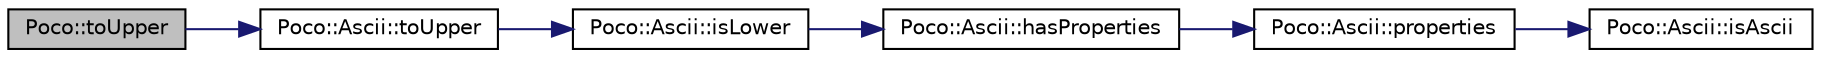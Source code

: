 digraph "Poco::toUpper"
{
 // LATEX_PDF_SIZE
  edge [fontname="Helvetica",fontsize="10",labelfontname="Helvetica",labelfontsize="10"];
  node [fontname="Helvetica",fontsize="10",shape=record];
  rankdir="LR";
  Node1 [label="Poco::toUpper",height=0.2,width=0.4,color="black", fillcolor="grey75", style="filled", fontcolor="black",tooltip="Returns a copy of str containing all upper-case characters."];
  Node1 -> Node2 [color="midnightblue",fontsize="10",style="solid",fontname="Helvetica"];
  Node2 [label="Poco::Ascii::toUpper",height=0.2,width=0.4,color="black", fillcolor="white", style="filled",URL="$classPoco_1_1Ascii.html#a58d5919f06162b7b3a9765f5024b8d1e",tooltip=" "];
  Node2 -> Node3 [color="midnightblue",fontsize="10",style="solid",fontname="Helvetica"];
  Node3 [label="Poco::Ascii::isLower",height=0.2,width=0.4,color="black", fillcolor="white", style="filled",URL="$classPoco_1_1Ascii.html#a74b8f5d63331b3072c5cac8d1fa9cfdf",tooltip="Returns true iff the given character is an alphabetic character."];
  Node3 -> Node4 [color="midnightblue",fontsize="10",style="solid",fontname="Helvetica"];
  Node4 [label="Poco::Ascii::hasProperties",height=0.2,width=0.4,color="black", fillcolor="white", style="filled",URL="$classPoco_1_1Ascii.html#abb1e29a5240534d6a1c6a6f884c0b722",tooltip=" "];
  Node4 -> Node5 [color="midnightblue",fontsize="10",style="solid",fontname="Helvetica"];
  Node5 [label="Poco::Ascii::properties",height=0.2,width=0.4,color="black", fillcolor="white", style="filled",URL="$classPoco_1_1Ascii.html#ac31d57add4c307b7753686e04a0cf429",tooltip=" "];
  Node5 -> Node6 [color="midnightblue",fontsize="10",style="solid",fontname="Helvetica"];
  Node6 [label="Poco::Ascii::isAscii",height=0.2,width=0.4,color="black", fillcolor="white", style="filled",URL="$classPoco_1_1Ascii.html#a0f6a764502a6adde5d140fd43b5a3561",tooltip=" "];
}
